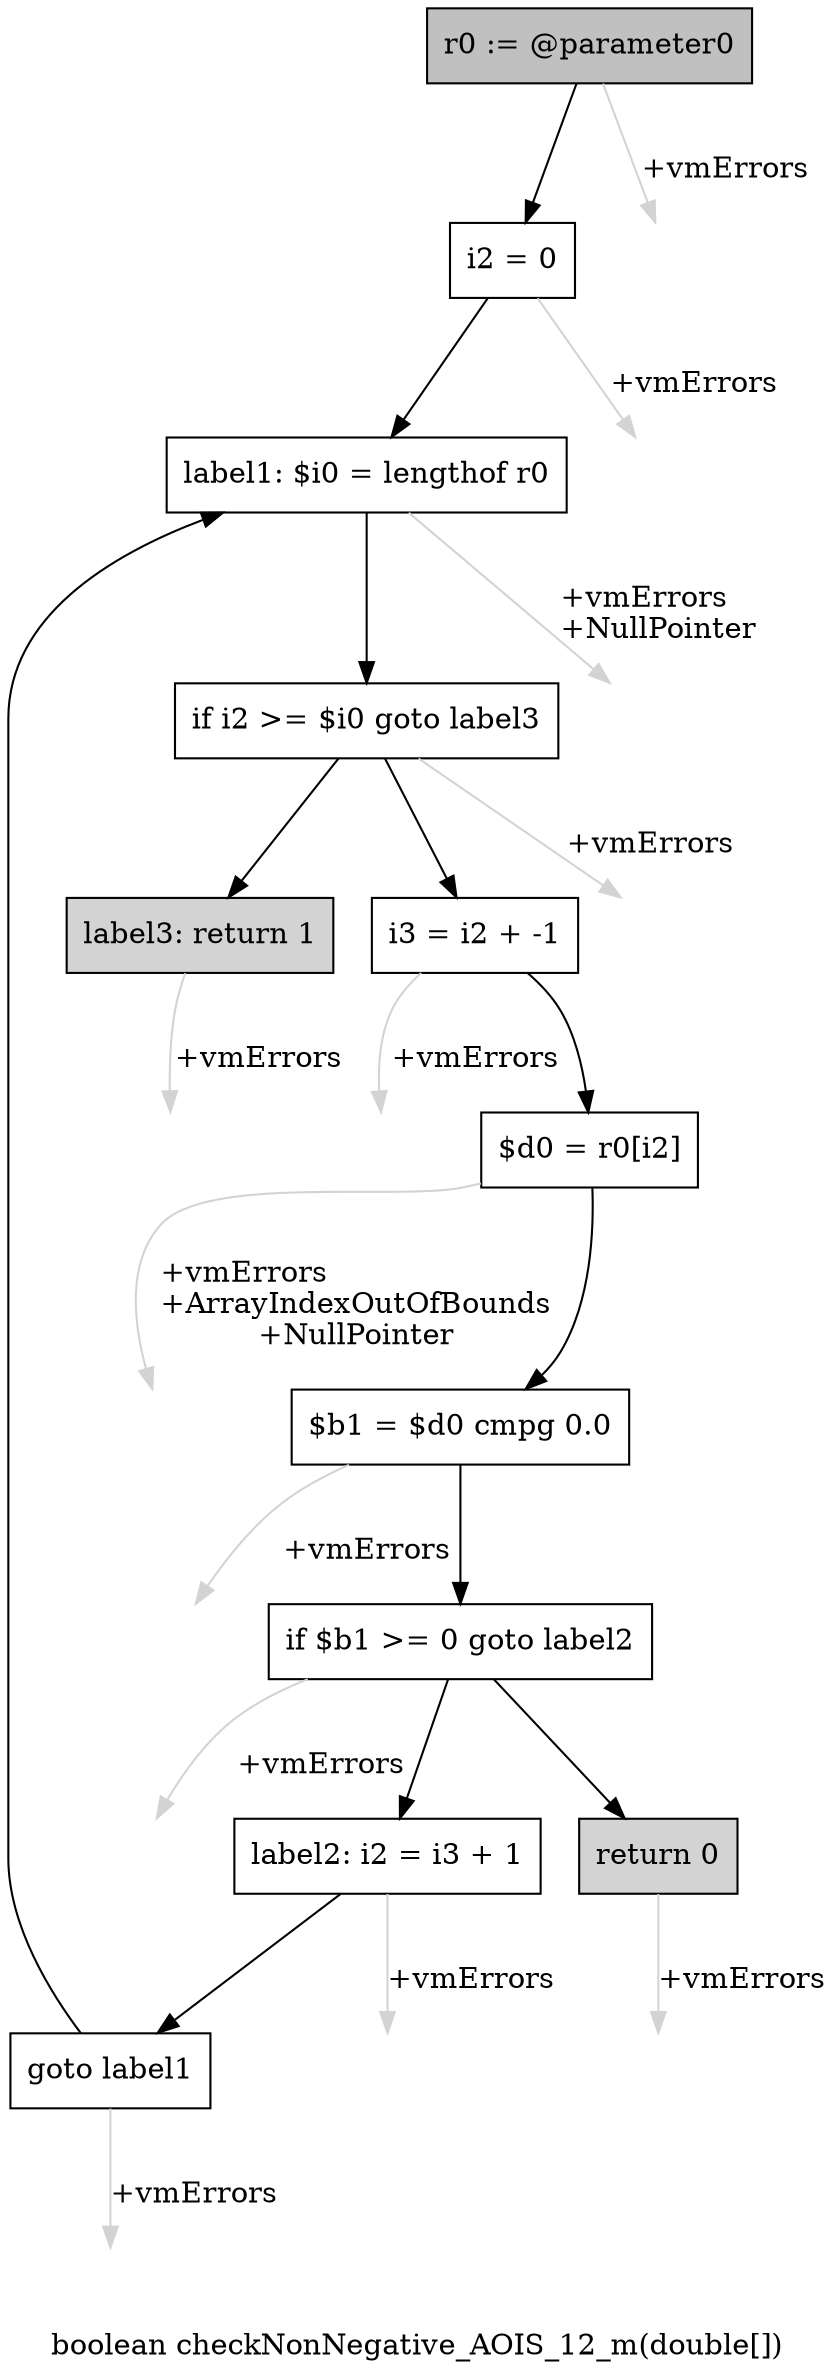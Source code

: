 digraph "boolean checkNonNegative_AOIS_12_m(double[])" {
    label="boolean checkNonNegative_AOIS_12_m(double[])";
    node [shape=box];
    "0" [style=filled,fillcolor=gray,label="r0 := @parameter0",];
    "1" [label="i2 = 0",];
    "0"->"1" [color=black,];
    "12" [style=invis,label="Esc",];
    "0"->"12" [color=lightgray,label="\l+vmErrors",];
    "2" [label="label1: $i0 = lengthof r0",];
    "1"->"2" [color=black,];
    "13" [style=invis,label="Esc",];
    "1"->"13" [color=lightgray,label="\l+vmErrors",];
    "3" [label="if i2 >= $i0 goto label3",];
    "2"->"3" [color=black,];
    "14" [style=invis,label="Esc",];
    "2"->"14" [color=lightgray,label="\l+vmErrors\l+NullPointer",];
    "4" [label="i3 = i2 + -1",];
    "3"->"4" [color=black,];
    "11" [style=filled,fillcolor=lightgray,label="label3: return 1",];
    "3"->"11" [color=black,];
    "15" [style=invis,label="Esc",];
    "3"->"15" [color=lightgray,label="\l+vmErrors",];
    "5" [label="$d0 = r0[i2]",];
    "4"->"5" [color=black,];
    "16" [style=invis,label="Esc",];
    "4"->"16" [color=lightgray,label="\l+vmErrors",];
    "6" [label="$b1 = $d0 cmpg 0.0",];
    "5"->"6" [color=black,];
    "17" [style=invis,label="Esc",];
    "5"->"17" [color=lightgray,label="\l+vmErrors\l+ArrayIndexOutOfBounds\l+NullPointer",];
    "7" [label="if $b1 >= 0 goto label2",];
    "6"->"7" [color=black,];
    "18" [style=invis,label="Esc",];
    "6"->"18" [color=lightgray,label="\l+vmErrors",];
    "8" [style=filled,fillcolor=lightgray,label="return 0",];
    "7"->"8" [color=black,];
    "9" [label="label2: i2 = i3 + 1",];
    "7"->"9" [color=black,];
    "19" [style=invis,label="Esc",];
    "7"->"19" [color=lightgray,label="\l+vmErrors",];
    "20" [style=invis,label="Esc",];
    "8"->"20" [color=lightgray,label="\l+vmErrors",];
    "10" [label="goto label1",];
    "9"->"10" [color=black,];
    "21" [style=invis,label="Esc",];
    "9"->"21" [color=lightgray,label="\l+vmErrors",];
    "10"->"2" [color=black,];
    "22" [style=invis,label="Esc",];
    "10"->"22" [color=lightgray,label="\l+vmErrors",];
    "23" [style=invis,label="Esc",];
    "11"->"23" [color=lightgray,label="\l+vmErrors",];
}
